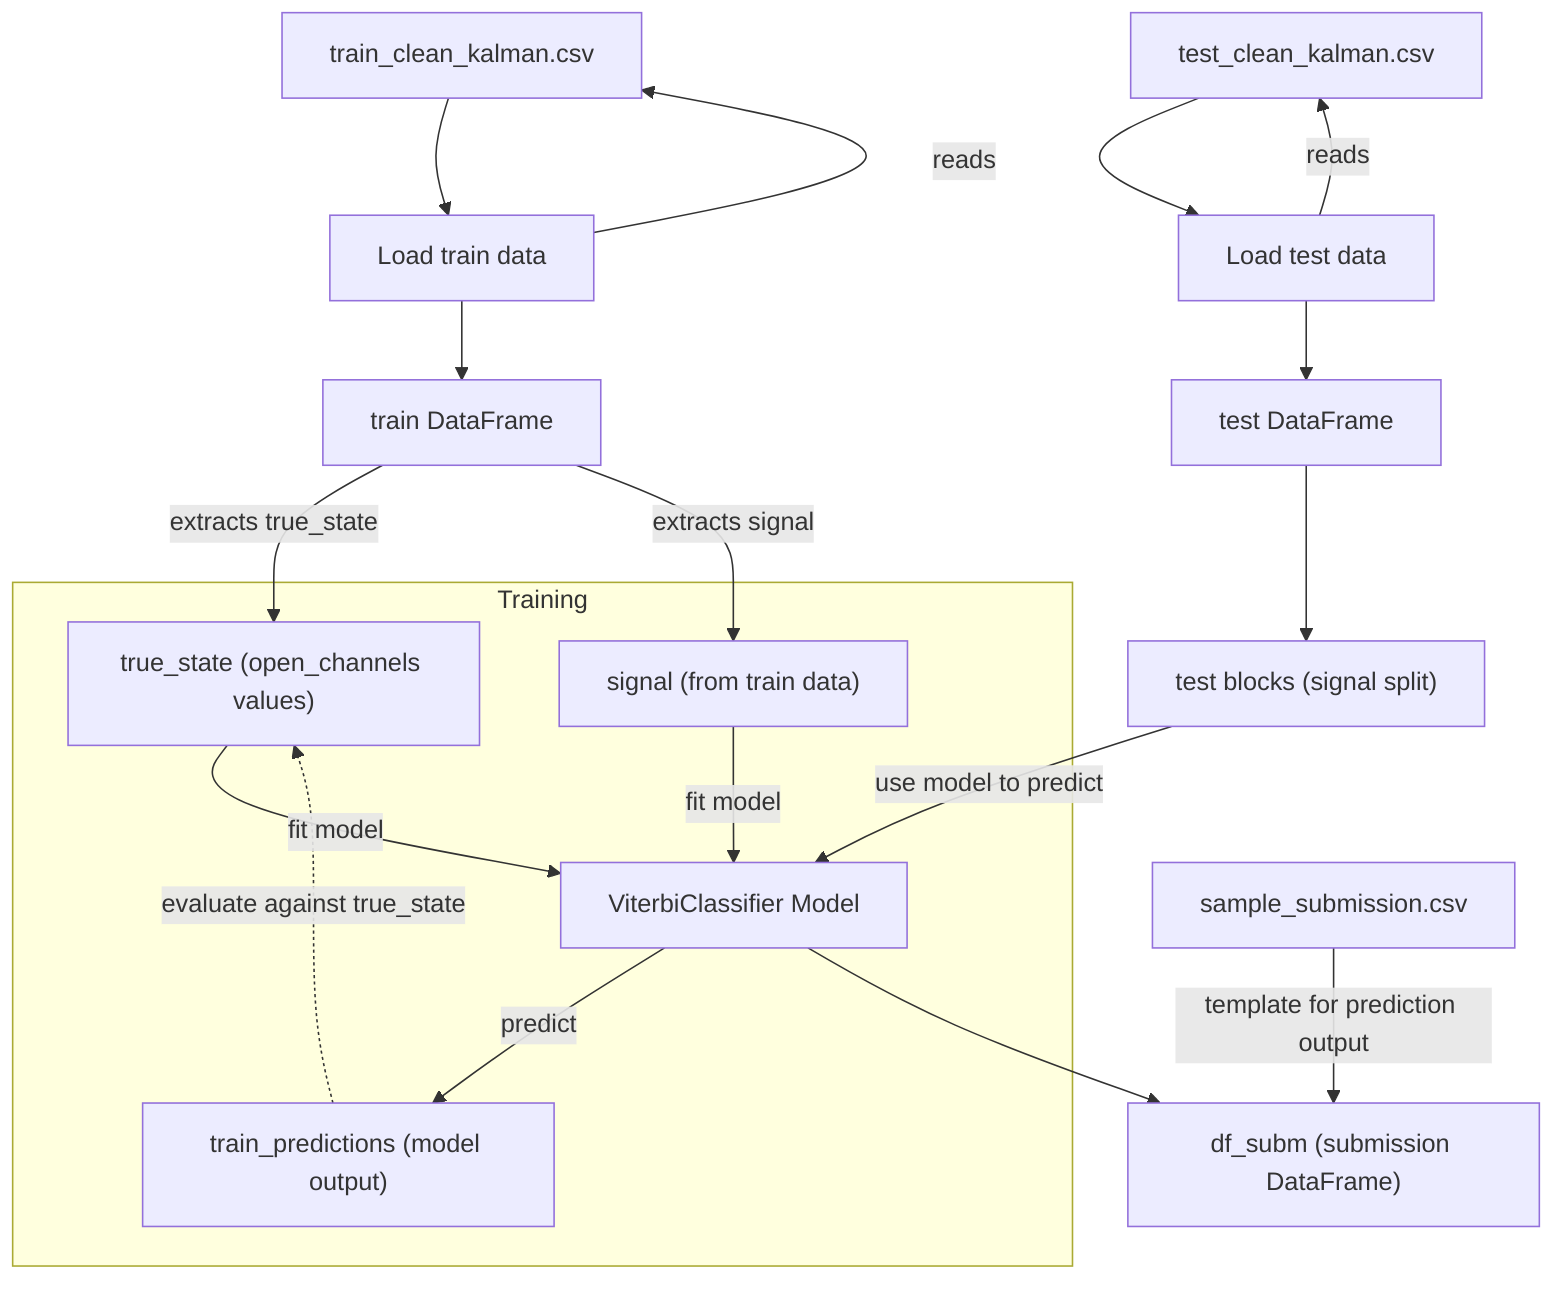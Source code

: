 flowchart TD
  %% Data Sources
  train_clean_kalman["train_clean_kalman.csv"]
  test_clean_kalman["test_clean_kalman.csv"]
  sample_submission["sample_submission.csv"]
  
  %% Data Loading
  A1["Load train data"] -->|reads| train_clean_kalman
  A2["Load test data"] -->|reads| test_clean_kalman
  
  %% Data Variables
  train["train DataFrame"]
  test["test DataFrame"]
  true_state["true_state (open_channels values)"]
  signal["signal (from train data)"]
  
  %% Data Flow
  train_clean_kalman --> A1 --> train
  test_clean_kalman --> A2 --> test
  train -->|extracts true_state| true_state
  train -->|extracts signal| signal
  
  %% Training Model
  ViterbiClassifier["ViterbiClassifier Model"]
  train_predictions["train_predictions (model output)"]
  
  subgraph Training
    signal -->|fit model| ViterbiClassifier
    true_state -->|fit model| ViterbiClassifier
    ViterbiClassifier -->|predict| train_predictions
  end
  
  %% Evaluation
  train_predictions -.->|evaluate against true_state| true_state
  
  %% Test Predictions
  test_blocks["test blocks (signal split)"]
  df_subm["df_subm (submission DataFrame)"]
  
  test --> test_blocks
  test_blocks -->|use model to predict| ViterbiClassifier
  ViterbiClassifier --> df_subm
  sample_submission -->|template for prediction output| df_subm